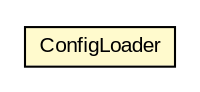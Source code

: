 #!/usr/local/bin/dot
#
# Class diagram 
# Generated by UMLGraph version R5_6-24-gf6e263 (http://www.umlgraph.org/)
#

digraph G {
	edge [fontname="arial",fontsize=10,labelfontname="arial",labelfontsize=10];
	node [fontname="arial",fontsize=10,shape=plaintext];
	nodesep=0.25;
	ranksep=0.5;
	// org.miloss.fgsms.agentcore.ConfigLoader
	c232256 [label=<<table title="org.miloss.fgsms.agentcore.ConfigLoader" border="0" cellborder="1" cellspacing="0" cellpadding="2" port="p" bgcolor="lemonChiffon" href="./ConfigLoader.html">
		<tr><td><table border="0" cellspacing="0" cellpadding="1">
<tr><td align="center" balign="center"> ConfigLoader </td></tr>
		</table></td></tr>
		</table>>, URL="./ConfigLoader.html", fontname="arial", fontcolor="black", fontsize=10.0];
}

